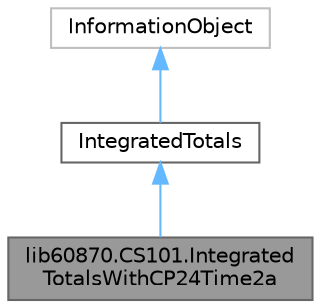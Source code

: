 digraph "lib60870.CS101.IntegratedTotalsWithCP24Time2a"
{
 // LATEX_PDF_SIZE
  bgcolor="transparent";
  edge [fontname=Helvetica,fontsize=10,labelfontname=Helvetica,labelfontsize=10];
  node [fontname=Helvetica,fontsize=10,shape=box,height=0.2,width=0.4];
  Node1 [id="Node000001",label="lib60870.CS101.Integrated\lTotalsWithCP24Time2a",height=0.2,width=0.4,color="gray40", fillcolor="grey60", style="filled", fontcolor="black",tooltip="Integrated totals information object with CP24Time2a time tag (M_IT_TA_1)"];
  Node2 -> Node1 [id="edge1_Node000001_Node000002",dir="back",color="steelblue1",style="solid",tooltip=" "];
  Node2 [id="Node000002",label="IntegratedTotals",height=0.2,width=0.4,color="gray40", fillcolor="white", style="filled",URL="$classlib60870_1_1_c_s101_1_1_integrated_totals.html",tooltip="Integrated totals information object (M_IT_NA_1)"];
  Node3 -> Node2 [id="edge2_Node000002_Node000003",dir="back",color="steelblue1",style="solid",tooltip=" "];
  Node3 [id="Node000003",label="InformationObject",height=0.2,width=0.4,color="grey75", fillcolor="white", style="filled",URL="$classlib60870_1_1_c_s101_1_1_information_object.html",tooltip=" "];
}
